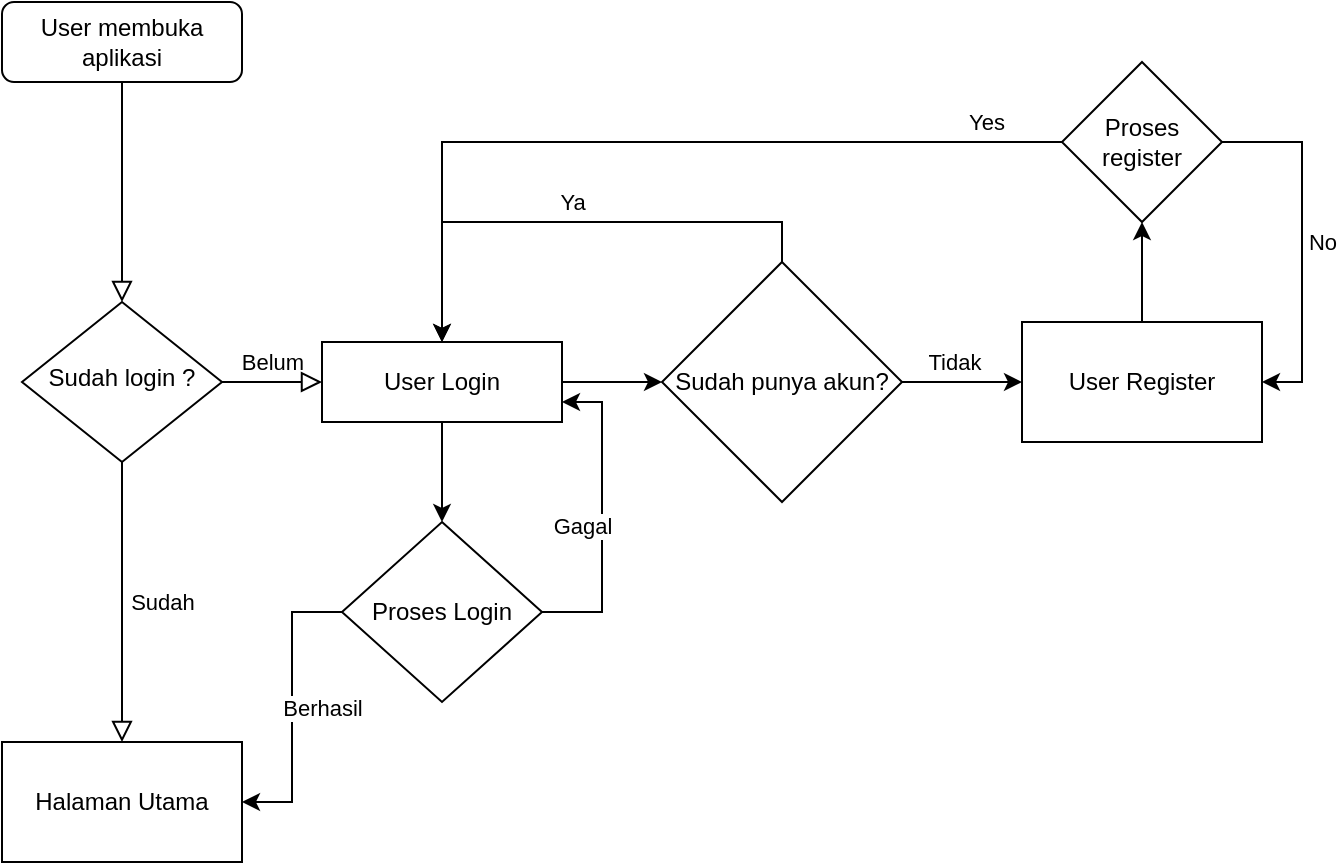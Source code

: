 <mxfile version="16.6.2" type="github" pages="4">
  <diagram id="C5RBs43oDa-KdzZeNtuy" name="Auth">
    <mxGraphModel dx="878" dy="587" grid="1" gridSize="10" guides="1" tooltips="1" connect="1" arrows="1" fold="1" page="1" pageScale="1" pageWidth="827" pageHeight="1169" math="0" shadow="0">
      <root>
        <mxCell id="WIyWlLk6GJQsqaUBKTNV-0" />
        <mxCell id="WIyWlLk6GJQsqaUBKTNV-1" parent="WIyWlLk6GJQsqaUBKTNV-0" />
        <mxCell id="WIyWlLk6GJQsqaUBKTNV-2" value="" style="rounded=0;html=1;jettySize=auto;orthogonalLoop=1;fontSize=11;endArrow=block;endFill=0;endSize=8;strokeWidth=1;shadow=0;labelBackgroundColor=none;edgeStyle=orthogonalEdgeStyle;" parent="WIyWlLk6GJQsqaUBKTNV-1" source="WIyWlLk6GJQsqaUBKTNV-3" target="WIyWlLk6GJQsqaUBKTNV-6" edge="1">
          <mxGeometry relative="1" as="geometry" />
        </mxCell>
        <mxCell id="WIyWlLk6GJQsqaUBKTNV-3" value="User membuka aplikasi" style="rounded=1;whiteSpace=wrap;html=1;fontSize=12;glass=0;strokeWidth=1;shadow=0;" parent="WIyWlLk6GJQsqaUBKTNV-1" vertex="1">
          <mxGeometry x="160" y="20" width="120" height="40" as="geometry" />
        </mxCell>
        <mxCell id="WIyWlLk6GJQsqaUBKTNV-4" value="Sudah" style="rounded=0;html=1;jettySize=auto;orthogonalLoop=1;fontSize=11;endArrow=block;endFill=0;endSize=8;strokeWidth=1;shadow=0;labelBackgroundColor=none;edgeStyle=orthogonalEdgeStyle;" parent="WIyWlLk6GJQsqaUBKTNV-1" source="WIyWlLk6GJQsqaUBKTNV-6" target="HhycsZ61OcZj1qbtv_qE-2" edge="1">
          <mxGeometry y="20" relative="1" as="geometry">
            <mxPoint as="offset" />
            <mxPoint x="220" y="290" as="targetPoint" />
          </mxGeometry>
        </mxCell>
        <mxCell id="WIyWlLk6GJQsqaUBKTNV-5" value="Belum" style="edgeStyle=orthogonalEdgeStyle;rounded=0;html=1;jettySize=auto;orthogonalLoop=1;fontSize=11;endArrow=block;endFill=0;endSize=8;strokeWidth=1;shadow=0;labelBackgroundColor=none;" parent="WIyWlLk6GJQsqaUBKTNV-1" source="WIyWlLk6GJQsqaUBKTNV-6" target="WIyWlLk6GJQsqaUBKTNV-7" edge="1">
          <mxGeometry y="10" relative="1" as="geometry">
            <mxPoint as="offset" />
          </mxGeometry>
        </mxCell>
        <mxCell id="WIyWlLk6GJQsqaUBKTNV-6" value="Sudah login ?" style="rhombus;whiteSpace=wrap;html=1;shadow=0;fontFamily=Helvetica;fontSize=12;align=center;strokeWidth=1;spacing=6;spacingTop=-4;" parent="WIyWlLk6GJQsqaUBKTNV-1" vertex="1">
          <mxGeometry x="170" y="170" width="100" height="80" as="geometry" />
        </mxCell>
        <mxCell id="HhycsZ61OcZj1qbtv_qE-1" style="edgeStyle=orthogonalEdgeStyle;rounded=0;orthogonalLoop=1;jettySize=auto;html=1;entryX=0;entryY=0.5;entryDx=0;entryDy=0;" parent="WIyWlLk6GJQsqaUBKTNV-1" source="WIyWlLk6GJQsqaUBKTNV-7" target="HhycsZ61OcZj1qbtv_qE-0" edge="1">
          <mxGeometry relative="1" as="geometry" />
        </mxCell>
        <mxCell id="HhycsZ61OcZj1qbtv_qE-7" style="edgeStyle=orthogonalEdgeStyle;rounded=0;orthogonalLoop=1;jettySize=auto;html=1;entryX=0.5;entryY=0;entryDx=0;entryDy=0;" parent="WIyWlLk6GJQsqaUBKTNV-1" source="WIyWlLk6GJQsqaUBKTNV-7" target="HhycsZ61OcZj1qbtv_qE-6" edge="1">
          <mxGeometry relative="1" as="geometry" />
        </mxCell>
        <mxCell id="WIyWlLk6GJQsqaUBKTNV-7" value="User Login" style="rounded=0;whiteSpace=wrap;html=1;fontSize=12;glass=0;strokeWidth=1;shadow=0;" parent="WIyWlLk6GJQsqaUBKTNV-1" vertex="1">
          <mxGeometry x="320" y="190" width="120" height="40" as="geometry" />
        </mxCell>
        <mxCell id="HhycsZ61OcZj1qbtv_qE-5" value="Tidak" style="edgeStyle=orthogonalEdgeStyle;rounded=0;orthogonalLoop=1;jettySize=auto;html=1;fontColor=default;labelBackgroundColor=default;" parent="WIyWlLk6GJQsqaUBKTNV-1" source="HhycsZ61OcZj1qbtv_qE-0" target="HhycsZ61OcZj1qbtv_qE-4" edge="1">
          <mxGeometry x="-0.143" y="10" relative="1" as="geometry">
            <mxPoint as="offset" />
          </mxGeometry>
        </mxCell>
        <mxCell id="HhycsZ61OcZj1qbtv_qE-10" value="Ya" style="edgeStyle=orthogonalEdgeStyle;rounded=0;orthogonalLoop=1;jettySize=auto;html=1;entryX=0.5;entryY=0;entryDx=0;entryDy=0;exitX=0.5;exitY=0;exitDx=0;exitDy=0;" parent="WIyWlLk6GJQsqaUBKTNV-1" source="HhycsZ61OcZj1qbtv_qE-0" target="WIyWlLk6GJQsqaUBKTNV-7" edge="1">
          <mxGeometry y="-10" relative="1" as="geometry">
            <Array as="points">
              <mxPoint x="550" y="130" />
              <mxPoint x="380" y="130" />
            </Array>
            <mxPoint as="offset" />
          </mxGeometry>
        </mxCell>
        <mxCell id="HhycsZ61OcZj1qbtv_qE-0" value="Sudah punya akun?" style="rhombus;whiteSpace=wrap;html=1;" parent="WIyWlLk6GJQsqaUBKTNV-1" vertex="1">
          <mxGeometry x="490" y="150" width="120" height="120" as="geometry" />
        </mxCell>
        <mxCell id="HhycsZ61OcZj1qbtv_qE-2" value="Halaman Utama" style="rounded=0;whiteSpace=wrap;html=1;" parent="WIyWlLk6GJQsqaUBKTNV-1" vertex="1">
          <mxGeometry x="160" y="390" width="120" height="60" as="geometry" />
        </mxCell>
        <mxCell id="HhycsZ61OcZj1qbtv_qE-14" style="edgeStyle=orthogonalEdgeStyle;rounded=0;orthogonalLoop=1;jettySize=auto;html=1;" parent="WIyWlLk6GJQsqaUBKTNV-1" source="HhycsZ61OcZj1qbtv_qE-4" target="HhycsZ61OcZj1qbtv_qE-11" edge="1">
          <mxGeometry relative="1" as="geometry" />
        </mxCell>
        <mxCell id="HhycsZ61OcZj1qbtv_qE-4" value="User Register" style="rounded=0;whiteSpace=wrap;html=1;" parent="WIyWlLk6GJQsqaUBKTNV-1" vertex="1">
          <mxGeometry x="670" y="180" width="120" height="60" as="geometry" />
        </mxCell>
        <mxCell id="HhycsZ61OcZj1qbtv_qE-8" value="Berhasil" style="edgeStyle=orthogonalEdgeStyle;rounded=0;orthogonalLoop=1;jettySize=auto;html=1;entryX=1;entryY=0.5;entryDx=0;entryDy=0;" parent="WIyWlLk6GJQsqaUBKTNV-1" source="HhycsZ61OcZj1qbtv_qE-6" target="HhycsZ61OcZj1qbtv_qE-2" edge="1">
          <mxGeometry y="15" relative="1" as="geometry">
            <mxPoint as="offset" />
          </mxGeometry>
        </mxCell>
        <mxCell id="HhycsZ61OcZj1qbtv_qE-9" value="Gagal" style="edgeStyle=orthogonalEdgeStyle;rounded=0;orthogonalLoop=1;jettySize=auto;html=1;entryX=1;entryY=0.75;entryDx=0;entryDy=0;exitX=1;exitY=0.5;exitDx=0;exitDy=0;" parent="WIyWlLk6GJQsqaUBKTNV-1" source="HhycsZ61OcZj1qbtv_qE-6" target="WIyWlLk6GJQsqaUBKTNV-7" edge="1">
          <mxGeometry x="-0.059" y="10" relative="1" as="geometry">
            <Array as="points">
              <mxPoint x="460" y="325" />
              <mxPoint x="460" y="220" />
            </Array>
            <mxPoint as="offset" />
          </mxGeometry>
        </mxCell>
        <mxCell id="HhycsZ61OcZj1qbtv_qE-6" value="Proses Login" style="rhombus;whiteSpace=wrap;html=1;rounded=0;" parent="WIyWlLk6GJQsqaUBKTNV-1" vertex="1">
          <mxGeometry x="330" y="280" width="100" height="90" as="geometry" />
        </mxCell>
        <mxCell id="HhycsZ61OcZj1qbtv_qE-12" value="No" style="edgeStyle=orthogonalEdgeStyle;rounded=0;orthogonalLoop=1;jettySize=auto;html=1;entryX=1;entryY=0.5;entryDx=0;entryDy=0;exitX=1;exitY=0.5;exitDx=0;exitDy=0;horizontal=1;" parent="WIyWlLk6GJQsqaUBKTNV-1" source="HhycsZ61OcZj1qbtv_qE-11" target="HhycsZ61OcZj1qbtv_qE-4" edge="1">
          <mxGeometry y="10" relative="1" as="geometry">
            <mxPoint as="offset" />
          </mxGeometry>
        </mxCell>
        <mxCell id="HhycsZ61OcZj1qbtv_qE-13" value="Yes" style="edgeStyle=orthogonalEdgeStyle;rounded=0;orthogonalLoop=1;jettySize=auto;html=1;" parent="WIyWlLk6GJQsqaUBKTNV-1" source="HhycsZ61OcZj1qbtv_qE-11" target="WIyWlLk6GJQsqaUBKTNV-7" edge="1">
          <mxGeometry x="-0.814" y="-10" relative="1" as="geometry">
            <mxPoint as="offset" />
          </mxGeometry>
        </mxCell>
        <mxCell id="HhycsZ61OcZj1qbtv_qE-11" value="Proses register" style="rhombus;whiteSpace=wrap;html=1;rounded=0;" parent="WIyWlLk6GJQsqaUBKTNV-1" vertex="1">
          <mxGeometry x="690" y="50" width="80" height="80" as="geometry" />
        </mxCell>
      </root>
    </mxGraphModel>
  </diagram>
  <diagram id="7b91xqo2I35bixV3vIZq" name="Order">
    <mxGraphModel dx="878" dy="587" grid="1" gridSize="10" guides="1" tooltips="1" connect="1" arrows="1" fold="1" page="1" pageScale="1" pageWidth="827" pageHeight="1169" math="0" shadow="0">
      <root>
        <mxCell id="vcGLFtt5jqAI8642_7jr-0" />
        <mxCell id="vcGLFtt5jqAI8642_7jr-1" parent="vcGLFtt5jqAI8642_7jr-0" />
        <mxCell id="vcGLFtt5jqAI8642_7jr-4" style="edgeStyle=orthogonalEdgeStyle;rounded=0;orthogonalLoop=1;jettySize=auto;html=1;entryX=0.5;entryY=0;entryDx=0;entryDy=0;labelBackgroundColor=default;fontColor=default;" parent="vcGLFtt5jqAI8642_7jr-1" source="vcGLFtt5jqAI8642_7jr-2" target="vcGLFtt5jqAI8642_7jr-3" edge="1">
          <mxGeometry relative="1" as="geometry" />
        </mxCell>
        <mxCell id="vcGLFtt5jqAI8642_7jr-2" value="Mulai" style="rounded=1;whiteSpace=wrap;html=1;fontColor=default;" parent="vcGLFtt5jqAI8642_7jr-1" vertex="1">
          <mxGeometry x="80" y="90" width="120" height="60" as="geometry" />
        </mxCell>
        <mxCell id="vcGLFtt5jqAI8642_7jr-6" value="Belum melengkapi" style="edgeStyle=orthogonalEdgeStyle;rounded=0;orthogonalLoop=1;jettySize=auto;html=1;entryX=0;entryY=0.5;entryDx=0;entryDy=0;labelBackgroundColor=default;fontColor=default;" parent="vcGLFtt5jqAI8642_7jr-1" source="vcGLFtt5jqAI8642_7jr-3" target="vcGLFtt5jqAI8642_7jr-5" edge="1">
          <mxGeometry x="0.035" y="15" relative="1" as="geometry">
            <mxPoint as="offset" />
          </mxGeometry>
        </mxCell>
        <mxCell id="vcGLFtt5jqAI8642_7jr-8" value="Sudah melengkapi" style="edgeStyle=orthogonalEdgeStyle;rounded=0;orthogonalLoop=1;jettySize=auto;html=1;entryX=0.5;entryY=0;entryDx=0;entryDy=0;labelBackgroundColor=default;fontColor=default;" parent="vcGLFtt5jqAI8642_7jr-1" source="vcGLFtt5jqAI8642_7jr-3" target="vcGLFtt5jqAI8642_7jr-7" edge="1">
          <mxGeometry x="-0.2" relative="1" as="geometry">
            <mxPoint as="offset" />
          </mxGeometry>
        </mxCell>
        <mxCell id="vcGLFtt5jqAI8642_7jr-3" value="Sudah Melengkapi Profil" style="rhombus;whiteSpace=wrap;html=1;rounded=0;fontColor=default;" parent="vcGLFtt5jqAI8642_7jr-1" vertex="1">
          <mxGeometry x="95" y="210" width="90" height="90" as="geometry" />
        </mxCell>
        <mxCell id="vcGLFtt5jqAI8642_7jr-5" value="User Melengkapi profil" style="shape=process;whiteSpace=wrap;html=1;backgroundOutline=1;rounded=0;fontColor=default;" parent="vcGLFtt5jqAI8642_7jr-1" vertex="1">
          <mxGeometry x="330" y="225" width="120" height="60" as="geometry" />
        </mxCell>
        <mxCell id="vcGLFtt5jqAI8642_7jr-19" style="edgeStyle=orthogonalEdgeStyle;rounded=0;orthogonalLoop=1;jettySize=auto;html=1;labelBackgroundColor=default;fontColor=default;entryX=0.5;entryY=0;entryDx=0;entryDy=0;" parent="vcGLFtt5jqAI8642_7jr-1" target="vcGLFtt5jqAI8642_7jr-12" edge="1">
          <mxGeometry relative="1" as="geometry">
            <mxPoint x="135" y="410" as="sourcePoint" />
            <Array as="points">
              <mxPoint x="135" y="460" />
              <mxPoint x="135" y="460" />
            </Array>
          </mxGeometry>
        </mxCell>
        <mxCell id="vcGLFtt5jqAI8642_7jr-7" value="Memilih doctor" style="rounded=0;whiteSpace=wrap;html=1;fontColor=default;" parent="vcGLFtt5jqAI8642_7jr-1" vertex="1">
          <mxGeometry x="80" y="350" width="120" height="60" as="geometry" />
        </mxCell>
        <mxCell id="vcGLFtt5jqAI8642_7jr-18" style="edgeStyle=orthogonalEdgeStyle;rounded=0;orthogonalLoop=1;jettySize=auto;html=1;entryX=0.5;entryY=0;entryDx=0;entryDy=0;labelBackgroundColor=default;fontColor=default;" parent="vcGLFtt5jqAI8642_7jr-1" source="vcGLFtt5jqAI8642_7jr-9" target="vcGLFtt5jqAI8642_7jr-13" edge="1">
          <mxGeometry relative="1" as="geometry" />
        </mxCell>
        <mxCell id="vcGLFtt5jqAI8642_7jr-9" value="Memilih Tanggal" style="rounded=0;whiteSpace=wrap;html=1;fontColor=default;" parent="vcGLFtt5jqAI8642_7jr-1" vertex="1">
          <mxGeometry x="75" y="620" width="120" height="60" as="geometry" />
        </mxCell>
        <mxCell id="vcGLFtt5jqAI8642_7jr-14" value="Gagal" style="edgeStyle=orthogonalEdgeStyle;rounded=0;orthogonalLoop=1;jettySize=auto;html=1;entryX=0;entryY=0.5;entryDx=0;entryDy=0;labelBackgroundColor=default;fontColor=default;exitX=0;exitY=0.5;exitDx=0;exitDy=0;" parent="vcGLFtt5jqAI8642_7jr-1" source="vcGLFtt5jqAI8642_7jr-12" target="vcGLFtt5jqAI8642_7jr-7" edge="1">
          <mxGeometry x="-0.023" relative="1" as="geometry">
            <Array as="points">
              <mxPoint x="40" y="520" />
              <mxPoint x="40" y="380" />
            </Array>
            <mxPoint as="offset" />
          </mxGeometry>
        </mxCell>
        <mxCell id="vcGLFtt5jqAI8642_7jr-17" value="&lt;div&gt;Berhasil&lt;/div&gt;" style="edgeStyle=orthogonalEdgeStyle;rounded=0;orthogonalLoop=1;jettySize=auto;html=1;labelBackgroundColor=default;fontColor=default;" parent="vcGLFtt5jqAI8642_7jr-1" source="vcGLFtt5jqAI8642_7jr-12" target="vcGLFtt5jqAI8642_7jr-9" edge="1">
          <mxGeometry relative="1" as="geometry" />
        </mxCell>
        <mxCell id="vcGLFtt5jqAI8642_7jr-12" value="&lt;div&gt;Mengambil detail&lt;/div&gt;&lt;div&gt;doctor&lt;/div&gt;" style="rhombus;whiteSpace=wrap;html=1;rounded=0;fontColor=default;" parent="vcGLFtt5jqAI8642_7jr-1" vertex="1">
          <mxGeometry x="70" y="470" width="130" height="100" as="geometry" />
        </mxCell>
        <mxCell id="vcGLFtt5jqAI8642_7jr-15" value="Tidak tersedia" style="edgeStyle=orthogonalEdgeStyle;rounded=0;orthogonalLoop=1;jettySize=auto;html=1;entryX=0;entryY=0.5;entryDx=0;entryDy=0;labelBackgroundColor=default;fontColor=default;exitX=0;exitY=0.5;exitDx=0;exitDy=0;" parent="vcGLFtt5jqAI8642_7jr-1" source="vcGLFtt5jqAI8642_7jr-13" target="vcGLFtt5jqAI8642_7jr-9" edge="1">
          <mxGeometry relative="1" as="geometry">
            <mxPoint x="90" y="740" as="sourcePoint" />
            <Array as="points">
              <mxPoint x="40" y="760" />
              <mxPoint x="40" y="650" />
            </Array>
          </mxGeometry>
        </mxCell>
        <mxCell id="vcGLFtt5jqAI8642_7jr-20" value="Tersedia" style="edgeStyle=orthogonalEdgeStyle;rounded=0;orthogonalLoop=1;jettySize=auto;html=1;labelBackgroundColor=default;fontColor=default;" parent="vcGLFtt5jqAI8642_7jr-1" source="vcGLFtt5jqAI8642_7jr-13" target="vcGLFtt5jqAI8642_7jr-16" edge="1">
          <mxGeometry relative="1" as="geometry" />
        </mxCell>
        <mxCell id="vcGLFtt5jqAI8642_7jr-13" value="Mengambil &lt;br&gt;&lt;div&gt;available time&lt;/div&gt;&lt;div&gt;doctor&lt;br&gt;&lt;/div&gt;" style="rhombus;whiteSpace=wrap;html=1;rounded=0;fontColor=default;" parent="vcGLFtt5jqAI8642_7jr-1" vertex="1">
          <mxGeometry x="70" y="720" width="130" height="80" as="geometry" />
        </mxCell>
        <mxCell id="vcGLFtt5jqAI8642_7jr-25" style="edgeStyle=orthogonalEdgeStyle;rounded=0;orthogonalLoop=1;jettySize=auto;html=1;labelBackgroundColor=default;fontColor=default;" parent="vcGLFtt5jqAI8642_7jr-1" source="vcGLFtt5jqAI8642_7jr-16" target="vcGLFtt5jqAI8642_7jr-21" edge="1">
          <mxGeometry relative="1" as="geometry" />
        </mxCell>
        <mxCell id="vcGLFtt5jqAI8642_7jr-16" value="Checkout Order" style="rounded=0;whiteSpace=wrap;html=1;fontColor=default;" parent="vcGLFtt5jqAI8642_7jr-1" vertex="1">
          <mxGeometry x="75" y="850" width="120" height="60" as="geometry" />
        </mxCell>
        <mxCell id="vcGLFtt5jqAI8642_7jr-28" value="No" style="edgeStyle=orthogonalEdgeStyle;rounded=0;orthogonalLoop=1;jettySize=auto;html=1;labelBackgroundColor=default;fontColor=default;" parent="vcGLFtt5jqAI8642_7jr-1" source="vcGLFtt5jqAI8642_7jr-21" target="vcGLFtt5jqAI8642_7jr-27" edge="1">
          <mxGeometry relative="1" as="geometry" />
        </mxCell>
        <mxCell id="vcGLFtt5jqAI8642_7jr-31" value="Yes" style="edgeStyle=orthogonalEdgeStyle;rounded=0;orthogonalLoop=1;jettySize=auto;html=1;entryX=0.5;entryY=0;entryDx=0;entryDy=0;labelBackgroundColor=default;fontColor=default;" parent="vcGLFtt5jqAI8642_7jr-1" source="vcGLFtt5jqAI8642_7jr-21" target="vcGLFtt5jqAI8642_7jr-30" edge="1">
          <mxGeometry relative="1" as="geometry">
            <Array as="points" />
          </mxGeometry>
        </mxCell>
        <mxCell id="vcGLFtt5jqAI8642_7jr-21" value="&lt;div&gt;Sudah mengisi Note&lt;/div&gt;&lt;div&gt;&amp;amp; Kuesioner&lt;br&gt;&lt;/div&gt;" style="rhombus;whiteSpace=wrap;html=1;rounded=0;fontColor=default;" parent="vcGLFtt5jqAI8642_7jr-1" vertex="1">
          <mxGeometry x="70" y="962.5" width="130" height="110" as="geometry" />
        </mxCell>
        <mxCell id="vcGLFtt5jqAI8642_7jr-33" style="edgeStyle=orthogonalEdgeStyle;rounded=0;orthogonalLoop=1;jettySize=auto;html=1;entryX=0;entryY=0.5;entryDx=0;entryDy=0;labelBackgroundColor=default;fontColor=default;" parent="vcGLFtt5jqAI8642_7jr-1" source="vcGLFtt5jqAI8642_7jr-27" target="vcGLFtt5jqAI8642_7jr-32" edge="1">
          <mxGeometry relative="1" as="geometry" />
        </mxCell>
        <mxCell id="vcGLFtt5jqAI8642_7jr-27" value="Mengisi Note &amp;amp; Kusioner" style="rounded=0;whiteSpace=wrap;html=1;fontColor=default;" parent="vcGLFtt5jqAI8642_7jr-1" vertex="1">
          <mxGeometry x="260" y="987.5" width="120" height="60" as="geometry" />
        </mxCell>
        <mxCell id="vcGLFtt5jqAI8642_7jr-39" style="edgeStyle=orthogonalEdgeStyle;rounded=0;orthogonalLoop=1;jettySize=auto;html=1;entryX=0.5;entryY=0;entryDx=0;entryDy=0;labelBackgroundColor=default;fontColor=default;" parent="vcGLFtt5jqAI8642_7jr-1" source="vcGLFtt5jqAI8642_7jr-30" target="vcGLFtt5jqAI8642_7jr-37" edge="1">
          <mxGeometry relative="1" as="geometry" />
        </mxCell>
        <mxCell id="vcGLFtt5jqAI8642_7jr-30" value="&lt;div&gt;Proses&lt;/div&gt;&lt;div&gt;simpan &lt;br&gt;&lt;/div&gt;&lt;div&gt;Order&lt;/div&gt;" style="rhombus;whiteSpace=wrap;html=1;rounded=0;fontColor=default;" parent="vcGLFtt5jqAI8642_7jr-1" vertex="1">
          <mxGeometry x="95" y="1150" width="80" height="80" as="geometry" />
        </mxCell>
        <mxCell id="vcGLFtt5jqAI8642_7jr-34" value="Yes" style="edgeStyle=orthogonalEdgeStyle;rounded=0;orthogonalLoop=1;jettySize=auto;html=1;entryX=1;entryY=0.5;entryDx=0;entryDy=0;labelBackgroundColor=default;fontColor=default;exitX=0.5;exitY=1;exitDx=0;exitDy=0;" parent="vcGLFtt5jqAI8642_7jr-1" source="vcGLFtt5jqAI8642_7jr-32" target="vcGLFtt5jqAI8642_7jr-30" edge="1">
          <mxGeometry x="-0.085" relative="1" as="geometry">
            <Array as="points">
              <mxPoint x="495" y="1190" />
            </Array>
            <mxPoint as="offset" />
          </mxGeometry>
        </mxCell>
        <mxCell id="vcGLFtt5jqAI8642_7jr-35" value="No" style="edgeStyle=orthogonalEdgeStyle;rounded=0;orthogonalLoop=1;jettySize=auto;html=1;labelBackgroundColor=default;fontColor=default;entryX=1;entryY=0.5;entryDx=0;entryDy=0;" parent="vcGLFtt5jqAI8642_7jr-1" source="vcGLFtt5jqAI8642_7jr-32" target="vcGLFtt5jqAI8642_7jr-30" edge="1">
          <mxGeometry relative="1" as="geometry">
            <mxPoint x="180" y="1190" as="targetPoint" />
            <Array as="points">
              <mxPoint x="590" y="1018" />
              <mxPoint x="590" y="1140" />
              <mxPoint x="210" y="1140" />
              <mxPoint x="210" y="1190" />
            </Array>
          </mxGeometry>
        </mxCell>
        <mxCell id="vcGLFtt5jqAI8642_7jr-32" value="Simpan Note &amp;amp; Kusioner" style="rhombus;whiteSpace=wrap;html=1;rounded=0;fontColor=default;" parent="vcGLFtt5jqAI8642_7jr-1" vertex="1">
          <mxGeometry x="440" y="975" width="110" height="85" as="geometry" />
        </mxCell>
        <mxCell id="vcGLFtt5jqAI8642_7jr-40" style="edgeStyle=orthogonalEdgeStyle;rounded=0;orthogonalLoop=1;jettySize=auto;html=1;labelBackgroundColor=default;fontColor=default;" parent="vcGLFtt5jqAI8642_7jr-1" source="vcGLFtt5jqAI8642_7jr-37" target="vcGLFtt5jqAI8642_7jr-38" edge="1">
          <mxGeometry relative="1" as="geometry" />
        </mxCell>
        <mxCell id="vcGLFtt5jqAI8642_7jr-37" value="User melakukan Pembayaran" style="shape=parallelogram;perimeter=parallelogramPerimeter;whiteSpace=wrap;html=1;fixedSize=1;rounded=0;fontColor=default;" parent="vcGLFtt5jqAI8642_7jr-1" vertex="1">
          <mxGeometry x="75" y="1270" width="120" height="60" as="geometry" />
        </mxCell>
        <mxCell id="vcGLFtt5jqAI8642_7jr-38" value="Order Selesai" style="rounded=1;whiteSpace=wrap;html=1;fontColor=default;" parent="vcGLFtt5jqAI8642_7jr-1" vertex="1">
          <mxGeometry x="75" y="1380" width="120" height="60" as="geometry" />
        </mxCell>
      </root>
    </mxGraphModel>
  </diagram>
  <diagram id="hoP52WY_Myyw7wrO2Ude" name="teleconsultation">
    <mxGraphModel dx="946" dy="584" grid="1" gridSize="10" guides="1" tooltips="1" connect="1" arrows="1" fold="1" page="1" pageScale="1" pageWidth="827" pageHeight="1169" math="0" shadow="0">
      <root>
        <mxCell id="kP4Be3m7oFSJYp-5KWLW-0" />
        <mxCell id="kP4Be3m7oFSJYp-5KWLW-1" parent="kP4Be3m7oFSJYp-5KWLW-0" />
        <mxCell id="P5m13fswJPfTguLa50bw-0" value="" style="rounded=1;whiteSpace=wrap;html=1;fontColor=default;" vertex="1" parent="kP4Be3m7oFSJYp-5KWLW-1">
          <mxGeometry x="110" y="20" width="120" height="60" as="geometry" />
        </mxCell>
      </root>
    </mxGraphModel>
  </diagram>
  <diagram id="HSfxkSMNnpkz9UDINpnf" name="Page-4">
    <mxGraphModel dx="946" dy="584" grid="1" gridSize="10" guides="1" tooltips="1" connect="1" arrows="1" fold="1" page="1" pageScale="1" pageWidth="827" pageHeight="1169" math="0" shadow="0">
      <root>
        <mxCell id="brtRuho-1GCIBShzuf-2-0" />
        <mxCell id="brtRuho-1GCIBShzuf-2-1" parent="brtRuho-1GCIBShzuf-2-0" />
      </root>
    </mxGraphModel>
  </diagram>
</mxfile>
